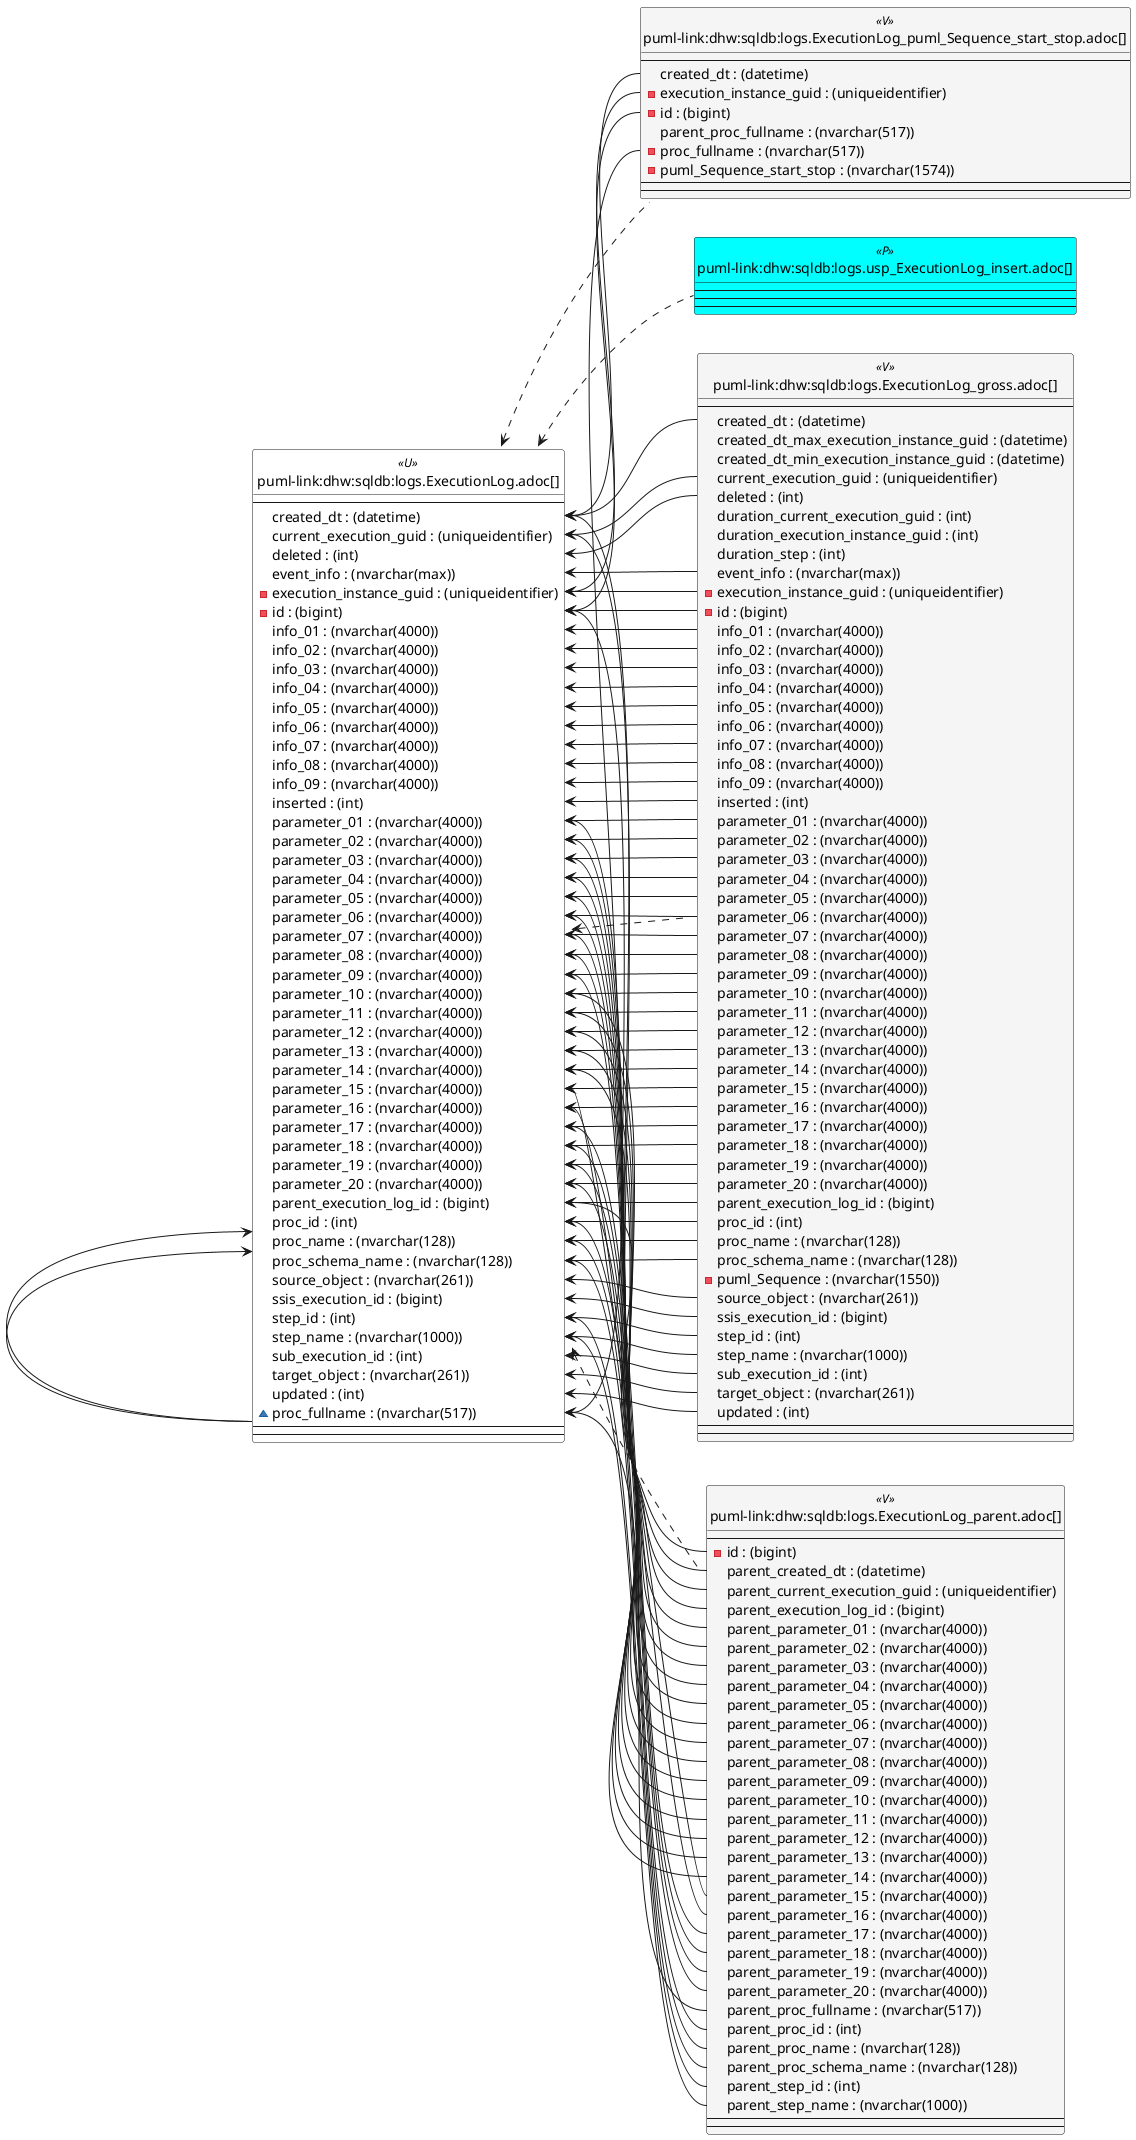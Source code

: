 @startuml
left to right direction
'top to bottom direction
hide circle
'avoide "." issues:
set namespaceSeparator none


skinparam class {
  BackgroundColor White
  BackgroundColor<<FN>> Yellow
  BackgroundColor<<FS>> Yellow
  BackgroundColor<<FT>> LightGray
  BackgroundColor<<IF>> Yellow
  BackgroundColor<<IS>> Yellow
  BackgroundColor<<P>> Aqua
  BackgroundColor<<PC>> Aqua
  BackgroundColor<<SN>> Yellow
  BackgroundColor<<SO>> SlateBlue
  BackgroundColor<<TF>> LightGray
  BackgroundColor<<TR>> Tomato
  BackgroundColor<<U>> White
  BackgroundColor<<V>> WhiteSmoke
  BackgroundColor<<X>> Aqua
  BackgroundColor<<external>> AliceBlue
}


entity "puml-link:dhw:sqldb:logs.ExecutionLog.adoc[]" as logs.ExecutionLog << U >> {
  --
  created_dt : (datetime)
  current_execution_guid : (uniqueidentifier)
  deleted : (int)
  event_info : (nvarchar(max))
  - execution_instance_guid : (uniqueidentifier)
  - id : (bigint)
  info_01 : (nvarchar(4000))
  info_02 : (nvarchar(4000))
  info_03 : (nvarchar(4000))
  info_04 : (nvarchar(4000))
  info_05 : (nvarchar(4000))
  info_06 : (nvarchar(4000))
  info_07 : (nvarchar(4000))
  info_08 : (nvarchar(4000))
  info_09 : (nvarchar(4000))
  inserted : (int)
  parameter_01 : (nvarchar(4000))
  parameter_02 : (nvarchar(4000))
  parameter_03 : (nvarchar(4000))
  parameter_04 : (nvarchar(4000))
  parameter_05 : (nvarchar(4000))
  parameter_06 : (nvarchar(4000))
  parameter_07 : (nvarchar(4000))
  parameter_08 : (nvarchar(4000))
  parameter_09 : (nvarchar(4000))
  parameter_10 : (nvarchar(4000))
  parameter_11 : (nvarchar(4000))
  parameter_12 : (nvarchar(4000))
  parameter_13 : (nvarchar(4000))
  parameter_14 : (nvarchar(4000))
  parameter_15 : (nvarchar(4000))
  parameter_16 : (nvarchar(4000))
  parameter_17 : (nvarchar(4000))
  parameter_18 : (nvarchar(4000))
  parameter_19 : (nvarchar(4000))
  parameter_20 : (nvarchar(4000))
  parent_execution_log_id : (bigint)
  proc_id : (int)
  proc_name : (nvarchar(128))
  proc_schema_name : (nvarchar(128))
  source_object : (nvarchar(261))
  ssis_execution_id : (bigint)
  step_id : (int)
  step_name : (nvarchar(1000))
  sub_execution_id : (int)
  target_object : (nvarchar(261))
  updated : (int)
  ~ proc_fullname : (nvarchar(517))
  --
  --
}

entity "puml-link:dhw:sqldb:logs.ExecutionLog_gross.adoc[]" as logs.ExecutionLog_gross << V >> {
  --
  created_dt : (datetime)
  created_dt_max_execution_instance_guid : (datetime)
  created_dt_min_execution_instance_guid : (datetime)
  current_execution_guid : (uniqueidentifier)
  deleted : (int)
  duration_current_execution_guid : (int)
  duration_execution_instance_guid : (int)
  duration_step : (int)
  event_info : (nvarchar(max))
  - execution_instance_guid : (uniqueidentifier)
  - id : (bigint)
  info_01 : (nvarchar(4000))
  info_02 : (nvarchar(4000))
  info_03 : (nvarchar(4000))
  info_04 : (nvarchar(4000))
  info_05 : (nvarchar(4000))
  info_06 : (nvarchar(4000))
  info_07 : (nvarchar(4000))
  info_08 : (nvarchar(4000))
  info_09 : (nvarchar(4000))
  inserted : (int)
  parameter_01 : (nvarchar(4000))
  parameter_02 : (nvarchar(4000))
  parameter_03 : (nvarchar(4000))
  parameter_04 : (nvarchar(4000))
  parameter_05 : (nvarchar(4000))
  parameter_06 : (nvarchar(4000))
  parameter_07 : (nvarchar(4000))
  parameter_08 : (nvarchar(4000))
  parameter_09 : (nvarchar(4000))
  parameter_10 : (nvarchar(4000))
  parameter_11 : (nvarchar(4000))
  parameter_12 : (nvarchar(4000))
  parameter_13 : (nvarchar(4000))
  parameter_14 : (nvarchar(4000))
  parameter_15 : (nvarchar(4000))
  parameter_16 : (nvarchar(4000))
  parameter_17 : (nvarchar(4000))
  parameter_18 : (nvarchar(4000))
  parameter_19 : (nvarchar(4000))
  parameter_20 : (nvarchar(4000))
  parent_execution_log_id : (bigint)
  proc_id : (int)
  proc_name : (nvarchar(128))
  proc_schema_name : (nvarchar(128))
  - puml_Sequence : (nvarchar(1550))
  source_object : (nvarchar(261))
  ssis_execution_id : (bigint)
  step_id : (int)
  step_name : (nvarchar(1000))
  sub_execution_id : (int)
  target_object : (nvarchar(261))
  updated : (int)
  --
  --
}

entity "puml-link:dhw:sqldb:logs.ExecutionLog_parent.adoc[]" as logs.ExecutionLog_parent << V >> {
  --
  - id : (bigint)
  parent_created_dt : (datetime)
  parent_current_execution_guid : (uniqueidentifier)
  parent_execution_log_id : (bigint)
  parent_parameter_01 : (nvarchar(4000))
  parent_parameter_02 : (nvarchar(4000))
  parent_parameter_03 : (nvarchar(4000))
  parent_parameter_04 : (nvarchar(4000))
  parent_parameter_05 : (nvarchar(4000))
  parent_parameter_06 : (nvarchar(4000))
  parent_parameter_07 : (nvarchar(4000))
  parent_parameter_08 : (nvarchar(4000))
  parent_parameter_09 : (nvarchar(4000))
  parent_parameter_10 : (nvarchar(4000))
  parent_parameter_11 : (nvarchar(4000))
  parent_parameter_12 : (nvarchar(4000))
  parent_parameter_13 : (nvarchar(4000))
  parent_parameter_14 : (nvarchar(4000))
  parent_parameter_15 : (nvarchar(4000))
  parent_parameter_16 : (nvarchar(4000))
  parent_parameter_17 : (nvarchar(4000))
  parent_parameter_18 : (nvarchar(4000))
  parent_parameter_19 : (nvarchar(4000))
  parent_parameter_20 : (nvarchar(4000))
  parent_proc_fullname : (nvarchar(517))
  parent_proc_id : (int)
  parent_proc_name : (nvarchar(128))
  parent_proc_schema_name : (nvarchar(128))
  parent_step_id : (int)
  parent_step_name : (nvarchar(1000))
  --
  --
}

entity "puml-link:dhw:sqldb:logs.ExecutionLog_puml_Sequence_start_stop.adoc[]" as logs.ExecutionLog_puml_Sequence_start_stop << V >> {
  --
  created_dt : (datetime)
  - execution_instance_guid : (uniqueidentifier)
  - id : (bigint)
  parent_proc_fullname : (nvarchar(517))
  - proc_fullname : (nvarchar(517))
  - puml_Sequence_start_stop : (nvarchar(1574))
  --
  --
}

entity "puml-link:dhw:sqldb:logs.usp_ExecutionLog_insert.adoc[]" as logs.usp_ExecutionLog_insert << P >> {
  --
  --
  --
}

logs.ExecutionLog <.. logs.usp_ExecutionLog_insert
logs.ExecutionLog <.. logs.ExecutionLog_gross
logs.ExecutionLog <.. logs.ExecutionLog_parent
logs.ExecutionLog <.. logs.ExecutionLog_puml_Sequence_start_stop
"logs.ExecutionLog::created_dt" <-- "logs.ExecutionLog_gross::created_dt"
"logs.ExecutionLog::created_dt" <-- "logs.ExecutionLog_parent::parent_created_dt"
"logs.ExecutionLog::created_dt" <-- "logs.ExecutionLog_puml_Sequence_start_stop::created_dt"
"logs.ExecutionLog::current_execution_guid" <-- "logs.ExecutionLog_gross::current_execution_guid"
"logs.ExecutionLog::current_execution_guid" <-- "logs.ExecutionLog_parent::parent_current_execution_guid"
"logs.ExecutionLog::deleted" <-- "logs.ExecutionLog_gross::deleted"
"logs.ExecutionLog::event_info" <-- "logs.ExecutionLog_gross::event_info"
"logs.ExecutionLog::execution_instance_guid" <-- "logs.ExecutionLog_gross::execution_instance_guid"
"logs.ExecutionLog::execution_instance_guid" <-- "logs.ExecutionLog_puml_Sequence_start_stop::execution_instance_guid"
"logs.ExecutionLog::id" <-- "logs.ExecutionLog_gross::id"
"logs.ExecutionLog::id" <-- "logs.ExecutionLog_parent::id"
"logs.ExecutionLog::id" <-- "logs.ExecutionLog_puml_Sequence_start_stop::id"
"logs.ExecutionLog::info_01" <-- "logs.ExecutionLog_gross::info_01"
"logs.ExecutionLog::info_02" <-- "logs.ExecutionLog_gross::info_02"
"logs.ExecutionLog::info_03" <-- "logs.ExecutionLog_gross::info_03"
"logs.ExecutionLog::info_04" <-- "logs.ExecutionLog_gross::info_04"
"logs.ExecutionLog::info_05" <-- "logs.ExecutionLog_gross::info_05"
"logs.ExecutionLog::info_06" <-- "logs.ExecutionLog_gross::info_06"
"logs.ExecutionLog::info_07" <-- "logs.ExecutionLog_gross::info_07"
"logs.ExecutionLog::info_08" <-- "logs.ExecutionLog_gross::info_08"
"logs.ExecutionLog::info_09" <-- "logs.ExecutionLog_gross::info_09"
"logs.ExecutionLog::inserted" <-- "logs.ExecutionLog_gross::inserted"
"logs.ExecutionLog::parameter_01" <-- "logs.ExecutionLog_gross::parameter_01"
"logs.ExecutionLog::parameter_01" <-- "logs.ExecutionLog_parent::parent_parameter_01"
"logs.ExecutionLog::parameter_02" <-- "logs.ExecutionLog_gross::parameter_02"
"logs.ExecutionLog::parameter_02" <-- "logs.ExecutionLog_parent::parent_parameter_02"
"logs.ExecutionLog::parameter_03" <-- "logs.ExecutionLog_gross::parameter_03"
"logs.ExecutionLog::parameter_03" <-- "logs.ExecutionLog_parent::parent_parameter_03"
"logs.ExecutionLog::parameter_04" <-- "logs.ExecutionLog_gross::parameter_04"
"logs.ExecutionLog::parameter_04" <-- "logs.ExecutionLog_parent::parent_parameter_04"
"logs.ExecutionLog::parameter_05" <-- "logs.ExecutionLog_gross::parameter_05"
"logs.ExecutionLog::parameter_05" <-- "logs.ExecutionLog_parent::parent_parameter_05"
"logs.ExecutionLog::parameter_06" <-- "logs.ExecutionLog_gross::parameter_06"
"logs.ExecutionLog::parameter_06" <-- "logs.ExecutionLog_parent::parent_parameter_06"
"logs.ExecutionLog::parameter_07" <-- "logs.ExecutionLog_gross::parameter_07"
"logs.ExecutionLog::parameter_07" <-- "logs.ExecutionLog_parent::parent_parameter_07"
"logs.ExecutionLog::parameter_08" <-- "logs.ExecutionLog_gross::parameter_08"
"logs.ExecutionLog::parameter_08" <-- "logs.ExecutionLog_parent::parent_parameter_08"
"logs.ExecutionLog::parameter_09" <-- "logs.ExecutionLog_gross::parameter_09"
"logs.ExecutionLog::parameter_09" <-- "logs.ExecutionLog_parent::parent_parameter_09"
"logs.ExecutionLog::parameter_10" <-- "logs.ExecutionLog_gross::parameter_10"
"logs.ExecutionLog::parameter_10" <-- "logs.ExecutionLog_parent::parent_parameter_10"
"logs.ExecutionLog::parameter_11" <-- "logs.ExecutionLog_gross::parameter_11"
"logs.ExecutionLog::parameter_11" <-- "logs.ExecutionLog_parent::parent_parameter_11"
"logs.ExecutionLog::parameter_12" <-- "logs.ExecutionLog_gross::parameter_12"
"logs.ExecutionLog::parameter_12" <-- "logs.ExecutionLog_parent::parent_parameter_12"
"logs.ExecutionLog::parameter_13" <-- "logs.ExecutionLog_gross::parameter_13"
"logs.ExecutionLog::parameter_13" <-- "logs.ExecutionLog_parent::parent_parameter_13"
"logs.ExecutionLog::parameter_14" <-- "logs.ExecutionLog_gross::parameter_14"
"logs.ExecutionLog::parameter_14" <-- "logs.ExecutionLog_parent::parent_parameter_14"
"logs.ExecutionLog::parameter_15" <-- "logs.ExecutionLog_gross::parameter_15"
"logs.ExecutionLog::parameter_15" <-- "logs.ExecutionLog_parent::parent_parameter_15"
"logs.ExecutionLog::parameter_16" <-- "logs.ExecutionLog_gross::parameter_16"
"logs.ExecutionLog::parameter_16" <-- "logs.ExecutionLog_parent::parent_parameter_16"
"logs.ExecutionLog::parameter_17" <-- "logs.ExecutionLog_gross::parameter_17"
"logs.ExecutionLog::parameter_17" <-- "logs.ExecutionLog_parent::parent_parameter_17"
"logs.ExecutionLog::parameter_18" <-- "logs.ExecutionLog_gross::parameter_18"
"logs.ExecutionLog::parameter_18" <-- "logs.ExecutionLog_parent::parent_parameter_18"
"logs.ExecutionLog::parameter_19" <-- "logs.ExecutionLog_gross::parameter_19"
"logs.ExecutionLog::parameter_19" <-- "logs.ExecutionLog_parent::parent_parameter_19"
"logs.ExecutionLog::parameter_20" <-- "logs.ExecutionLog_gross::parameter_20"
"logs.ExecutionLog::parameter_20" <-- "logs.ExecutionLog_parent::parent_parameter_20"
"logs.ExecutionLog::parent_execution_log_id" <-- "logs.ExecutionLog_gross::parent_execution_log_id"
"logs.ExecutionLog::parent_execution_log_id" <-- "logs.ExecutionLog_parent::parent_execution_log_id"
"logs.ExecutionLog::proc_fullname" <-- "logs.ExecutionLog_parent::parent_proc_fullname"
"logs.ExecutionLog::proc_fullname" <-- "logs.ExecutionLog_puml_Sequence_start_stop::proc_fullname"
"logs.ExecutionLog::proc_id" <-- "logs.ExecutionLog_gross::proc_id"
"logs.ExecutionLog::proc_id" <-- "logs.ExecutionLog_parent::parent_proc_id"
"logs.ExecutionLog::proc_name" <-- "logs.ExecutionLog::proc_fullname"
"logs.ExecutionLog::proc_name" <-- "logs.ExecutionLog_gross::proc_name"
"logs.ExecutionLog::proc_name" <-- "logs.ExecutionLog_parent::parent_proc_name"
"logs.ExecutionLog::proc_schema_name" <-- "logs.ExecutionLog::proc_fullname"
"logs.ExecutionLog::proc_schema_name" <-- "logs.ExecutionLog_gross::proc_schema_name"
"logs.ExecutionLog::proc_schema_name" <-- "logs.ExecutionLog_parent::parent_proc_schema_name"
"logs.ExecutionLog::source_object" <-- "logs.ExecutionLog_gross::source_object"
"logs.ExecutionLog::ssis_execution_id" <-- "logs.ExecutionLog_gross::ssis_execution_id"
"logs.ExecutionLog::step_id" <-- "logs.ExecutionLog_gross::step_id"
"logs.ExecutionLog::step_id" <-- "logs.ExecutionLog_parent::parent_step_id"
"logs.ExecutionLog::step_name" <-- "logs.ExecutionLog_gross::step_name"
"logs.ExecutionLog::step_name" <-- "logs.ExecutionLog_parent::parent_step_name"
"logs.ExecutionLog::sub_execution_id" <-- "logs.ExecutionLog_gross::sub_execution_id"
"logs.ExecutionLog::target_object" <-- "logs.ExecutionLog_gross::target_object"
"logs.ExecutionLog::updated" <-- "logs.ExecutionLog_gross::updated"
@enduml


